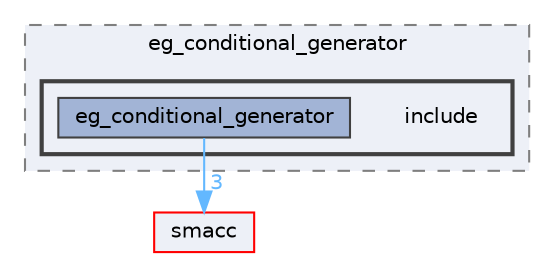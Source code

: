 digraph "smacc_event_generator_library/eg_conditional_generator/include"
{
 // LATEX_PDF_SIZE
  bgcolor="transparent";
  edge [fontname=Helvetica,fontsize=10,labelfontname=Helvetica,labelfontsize=10];
  node [fontname=Helvetica,fontsize=10,shape=box,height=0.2,width=0.4];
  compound=true
  subgraph clusterdir_39c56508fc7964592f58f65318a11d32 {
    graph [ bgcolor="#edf0f7", pencolor="grey50", label="eg_conditional_generator", fontname=Helvetica,fontsize=10 style="filled,dashed", URL="dir_39c56508fc7964592f58f65318a11d32.html",tooltip=""]
  subgraph clusterdir_c40cba49d957e3293869a45ab1ee2b83 {
    graph [ bgcolor="#edf0f7", pencolor="grey25", label="", fontname=Helvetica,fontsize=10 style="filled,bold", URL="dir_c40cba49d957e3293869a45ab1ee2b83.html",tooltip=""]
    dir_c40cba49d957e3293869a45ab1ee2b83 [shape=plaintext, label="include"];
  dir_25958959dff721a790a6611069c5a8d3 [label="eg_conditional_generator", fillcolor="#a2b4d6", color="grey25", style="filled", URL="dir_25958959dff721a790a6611069c5a8d3.html",tooltip=""];
  }
  }
  dir_6e3e4532ae0db906acb0c92fce514b9e [label="smacc", fillcolor="#edf0f7", color="red", style="filled", URL="dir_6e3e4532ae0db906acb0c92fce514b9e.html",tooltip=""];
  dir_25958959dff721a790a6611069c5a8d3->dir_6e3e4532ae0db906acb0c92fce514b9e [headlabel="3", labeldistance=1.5 headhref="dir_000028_000090.html" color="steelblue1" fontcolor="steelblue1"];
}
